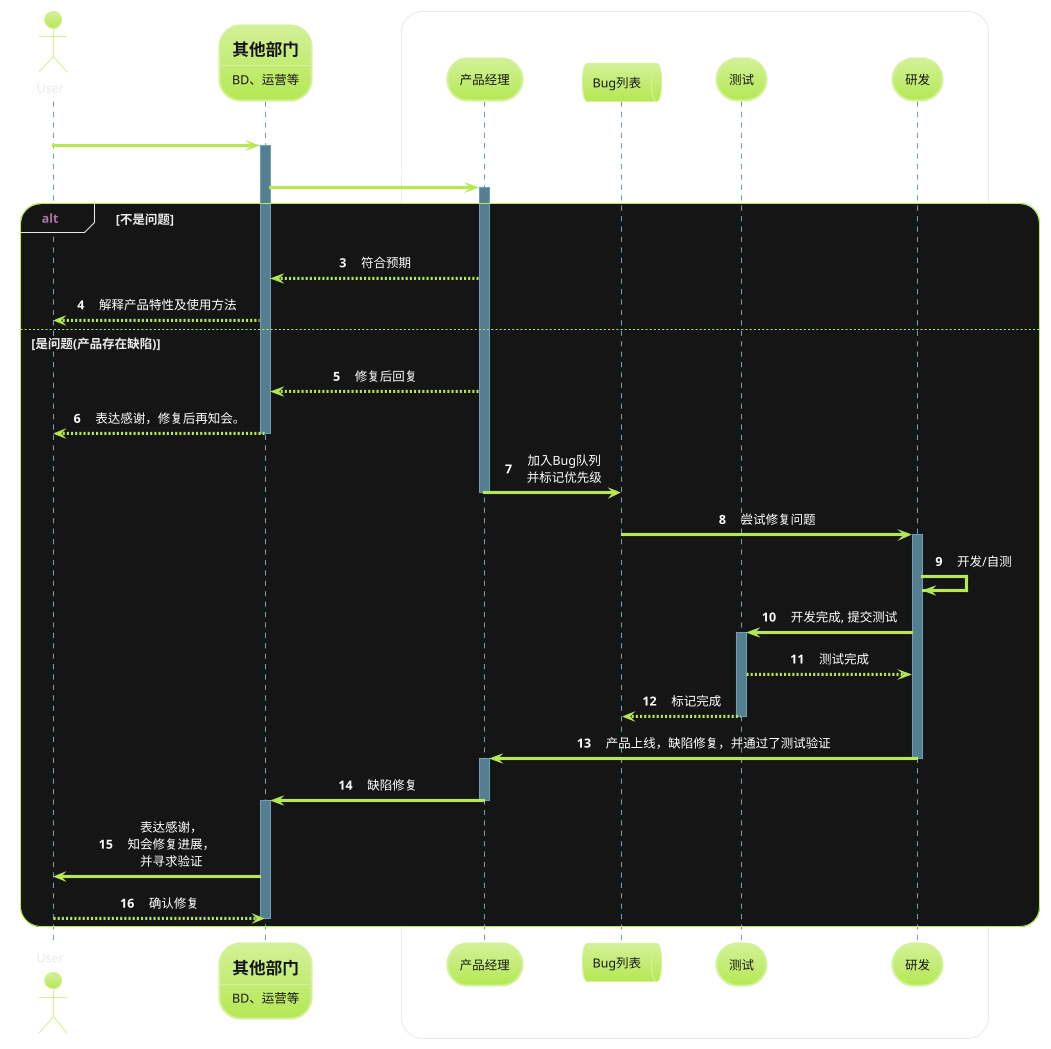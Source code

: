 @startuml
!theme hacker
autonumber
skinparam sequenceMessageAlign center
skinparam responseMessageBelowArrow true

actor User as u
participant outer [
    =其他部门
    ----
    BD、运营等
]
box
participant 产品经理 as pm
queue Bug列表 as q
participant 测试 as qa
participant 研发 as rd
end box

u -> outer ++: 反馈问题
outer -> pm ++: 确认问题
alt 不是问题
    pm --> outer: 符合预期
    outer --> u: 解释产品特性及使用方法
else 是问题(产品存在缺陷)
    pm --> outer: 修复后回复
    outer --> u --: 表达感谢，修复后再知会。
    pm -> q --: 加入Bug队列\n并标记优先级

    q -> rd ++: 尝试修复问题
    rd -> rd: 开发/自测
    rd -> qa ++: 开发完成, 提交测试
    qa --> rd: 测试完成
    qa --> q --: 标记完成
    rd -> pm --++: 产品上线，缺陷修复，并通过了测试验证
    pm -> outer --++: 缺陷修复
    outer -> u: 表达感谢，\n知会修复进展，\n并寻求验证
    u --> outer: 确认修复
    deactivate outer
end

@enduml